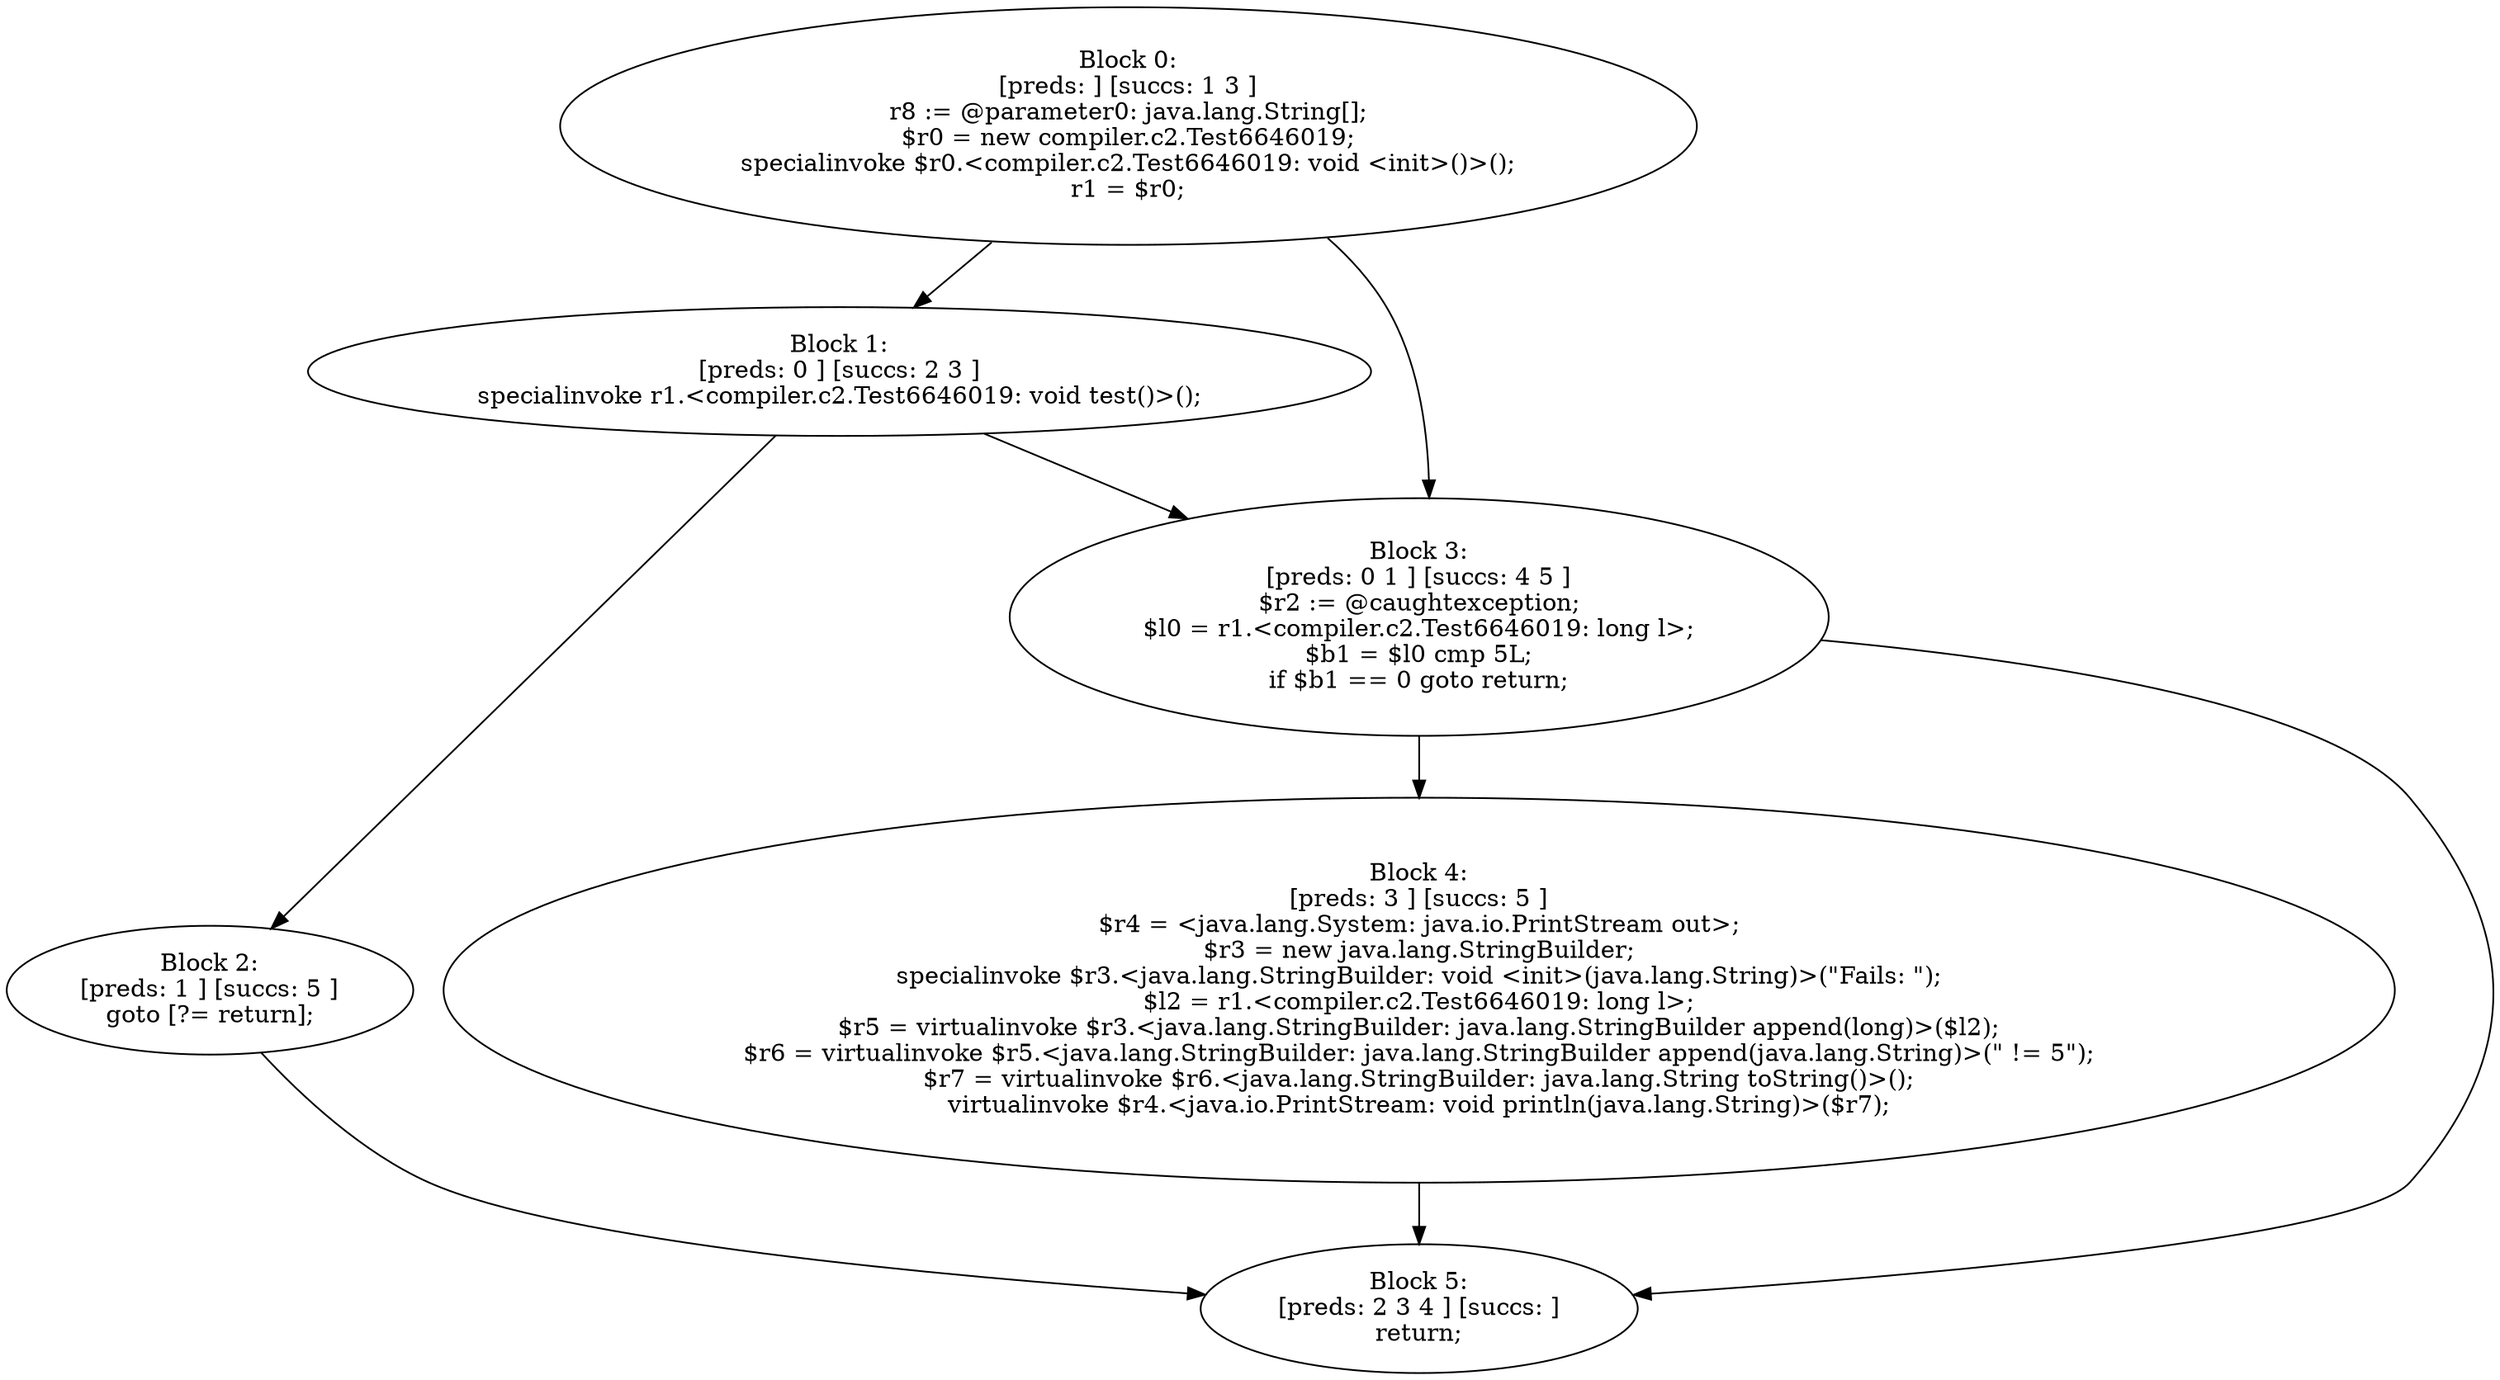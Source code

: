 digraph "unitGraph" {
    "Block 0:
[preds: ] [succs: 1 3 ]
r8 := @parameter0: java.lang.String[];
$r0 = new compiler.c2.Test6646019;
specialinvoke $r0.<compiler.c2.Test6646019: void <init>()>();
r1 = $r0;
"
    "Block 1:
[preds: 0 ] [succs: 2 3 ]
specialinvoke r1.<compiler.c2.Test6646019: void test()>();
"
    "Block 2:
[preds: 1 ] [succs: 5 ]
goto [?= return];
"
    "Block 3:
[preds: 0 1 ] [succs: 4 5 ]
$r2 := @caughtexception;
$l0 = r1.<compiler.c2.Test6646019: long l>;
$b1 = $l0 cmp 5L;
if $b1 == 0 goto return;
"
    "Block 4:
[preds: 3 ] [succs: 5 ]
$r4 = <java.lang.System: java.io.PrintStream out>;
$r3 = new java.lang.StringBuilder;
specialinvoke $r3.<java.lang.StringBuilder: void <init>(java.lang.String)>(\"Fails: \");
$l2 = r1.<compiler.c2.Test6646019: long l>;
$r5 = virtualinvoke $r3.<java.lang.StringBuilder: java.lang.StringBuilder append(long)>($l2);
$r6 = virtualinvoke $r5.<java.lang.StringBuilder: java.lang.StringBuilder append(java.lang.String)>(\" != 5\");
$r7 = virtualinvoke $r6.<java.lang.StringBuilder: java.lang.String toString()>();
virtualinvoke $r4.<java.io.PrintStream: void println(java.lang.String)>($r7);
"
    "Block 5:
[preds: 2 3 4 ] [succs: ]
return;
"
    "Block 0:
[preds: ] [succs: 1 3 ]
r8 := @parameter0: java.lang.String[];
$r0 = new compiler.c2.Test6646019;
specialinvoke $r0.<compiler.c2.Test6646019: void <init>()>();
r1 = $r0;
"->"Block 1:
[preds: 0 ] [succs: 2 3 ]
specialinvoke r1.<compiler.c2.Test6646019: void test()>();
";
    "Block 0:
[preds: ] [succs: 1 3 ]
r8 := @parameter0: java.lang.String[];
$r0 = new compiler.c2.Test6646019;
specialinvoke $r0.<compiler.c2.Test6646019: void <init>()>();
r1 = $r0;
"->"Block 3:
[preds: 0 1 ] [succs: 4 5 ]
$r2 := @caughtexception;
$l0 = r1.<compiler.c2.Test6646019: long l>;
$b1 = $l0 cmp 5L;
if $b1 == 0 goto return;
";
    "Block 1:
[preds: 0 ] [succs: 2 3 ]
specialinvoke r1.<compiler.c2.Test6646019: void test()>();
"->"Block 2:
[preds: 1 ] [succs: 5 ]
goto [?= return];
";
    "Block 1:
[preds: 0 ] [succs: 2 3 ]
specialinvoke r1.<compiler.c2.Test6646019: void test()>();
"->"Block 3:
[preds: 0 1 ] [succs: 4 5 ]
$r2 := @caughtexception;
$l0 = r1.<compiler.c2.Test6646019: long l>;
$b1 = $l0 cmp 5L;
if $b1 == 0 goto return;
";
    "Block 2:
[preds: 1 ] [succs: 5 ]
goto [?= return];
"->"Block 5:
[preds: 2 3 4 ] [succs: ]
return;
";
    "Block 3:
[preds: 0 1 ] [succs: 4 5 ]
$r2 := @caughtexception;
$l0 = r1.<compiler.c2.Test6646019: long l>;
$b1 = $l0 cmp 5L;
if $b1 == 0 goto return;
"->"Block 4:
[preds: 3 ] [succs: 5 ]
$r4 = <java.lang.System: java.io.PrintStream out>;
$r3 = new java.lang.StringBuilder;
specialinvoke $r3.<java.lang.StringBuilder: void <init>(java.lang.String)>(\"Fails: \");
$l2 = r1.<compiler.c2.Test6646019: long l>;
$r5 = virtualinvoke $r3.<java.lang.StringBuilder: java.lang.StringBuilder append(long)>($l2);
$r6 = virtualinvoke $r5.<java.lang.StringBuilder: java.lang.StringBuilder append(java.lang.String)>(\" != 5\");
$r7 = virtualinvoke $r6.<java.lang.StringBuilder: java.lang.String toString()>();
virtualinvoke $r4.<java.io.PrintStream: void println(java.lang.String)>($r7);
";
    "Block 3:
[preds: 0 1 ] [succs: 4 5 ]
$r2 := @caughtexception;
$l0 = r1.<compiler.c2.Test6646019: long l>;
$b1 = $l0 cmp 5L;
if $b1 == 0 goto return;
"->"Block 5:
[preds: 2 3 4 ] [succs: ]
return;
";
    "Block 4:
[preds: 3 ] [succs: 5 ]
$r4 = <java.lang.System: java.io.PrintStream out>;
$r3 = new java.lang.StringBuilder;
specialinvoke $r3.<java.lang.StringBuilder: void <init>(java.lang.String)>(\"Fails: \");
$l2 = r1.<compiler.c2.Test6646019: long l>;
$r5 = virtualinvoke $r3.<java.lang.StringBuilder: java.lang.StringBuilder append(long)>($l2);
$r6 = virtualinvoke $r5.<java.lang.StringBuilder: java.lang.StringBuilder append(java.lang.String)>(\" != 5\");
$r7 = virtualinvoke $r6.<java.lang.StringBuilder: java.lang.String toString()>();
virtualinvoke $r4.<java.io.PrintStream: void println(java.lang.String)>($r7);
"->"Block 5:
[preds: 2 3 4 ] [succs: ]
return;
";
}
